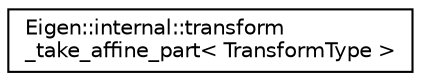 digraph "Graphical Class Hierarchy"
{
  edge [fontname="Helvetica",fontsize="10",labelfontname="Helvetica",labelfontsize="10"];
  node [fontname="Helvetica",fontsize="10",shape=record];
  rankdir="LR";
  Node1 [label="Eigen::internal::transform\l_take_affine_part\< TransformType \>",height=0.2,width=0.4,color="black", fillcolor="white", style="filled",URL="$struct_eigen_1_1internal_1_1transform__take__affine__part.html"];
}
